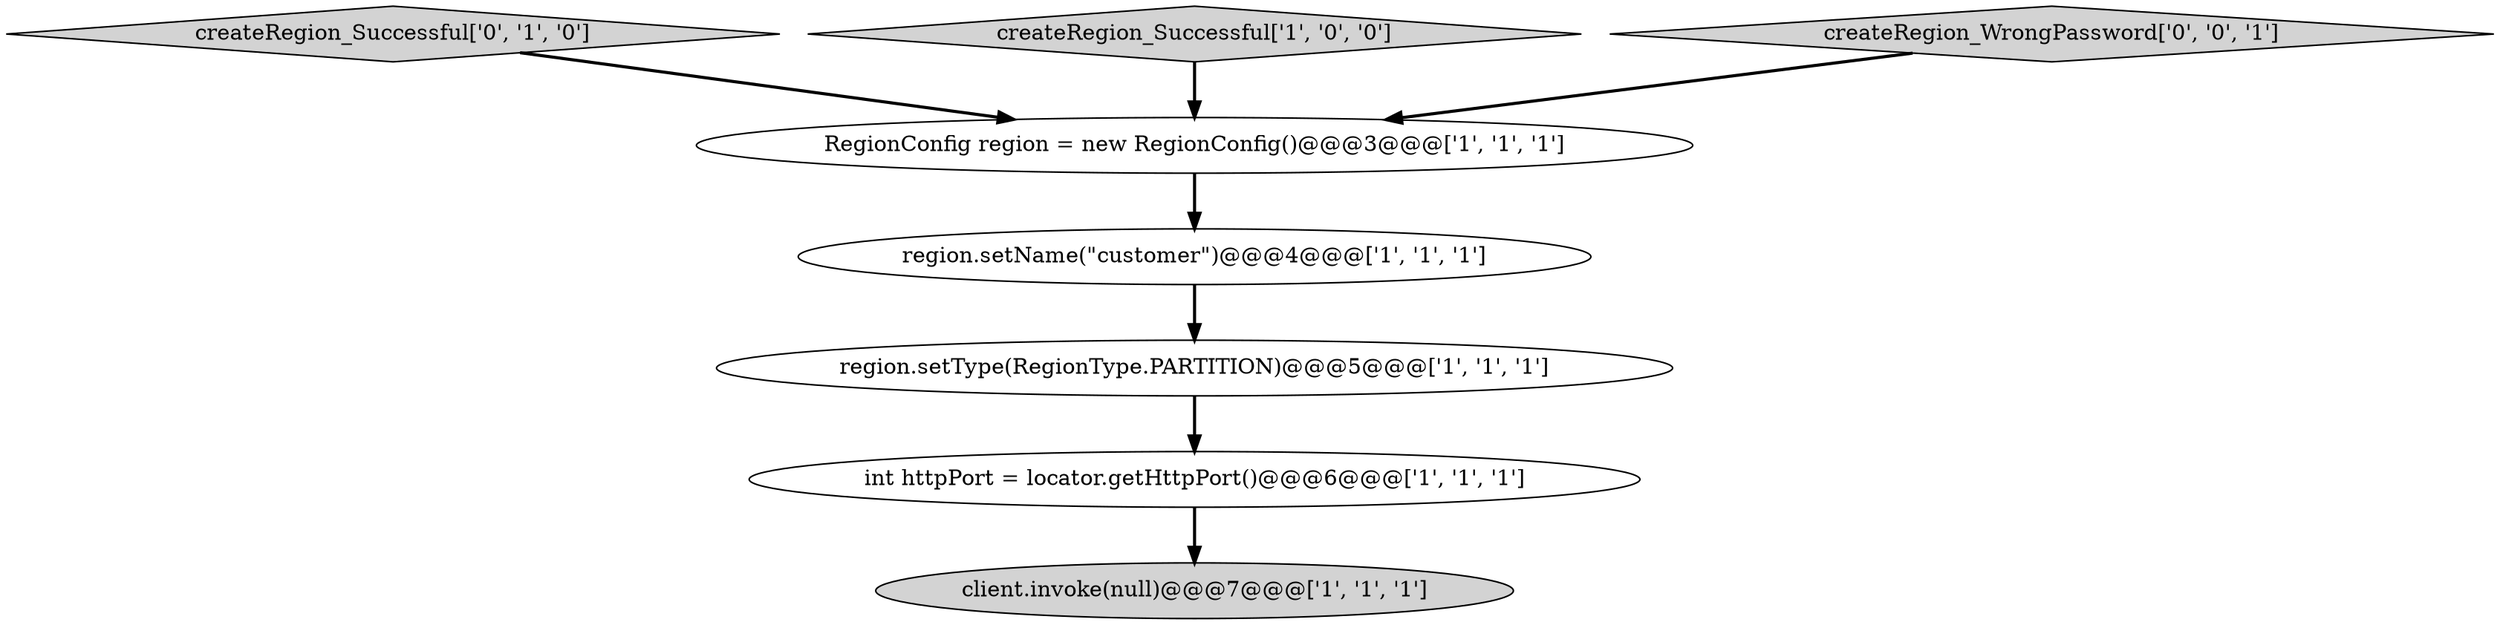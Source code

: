 digraph {
4 [style = filled, label = "int httpPort = locator.getHttpPort()@@@6@@@['1', '1', '1']", fillcolor = white, shape = ellipse image = "AAA0AAABBB1BBB"];
6 [style = filled, label = "createRegion_Successful['0', '1', '0']", fillcolor = lightgray, shape = diamond image = "AAA0AAABBB2BBB"];
3 [style = filled, label = "region.setType(RegionType.PARTITION)@@@5@@@['1', '1', '1']", fillcolor = white, shape = ellipse image = "AAA0AAABBB1BBB"];
0 [style = filled, label = "client.invoke(null)@@@7@@@['1', '1', '1']", fillcolor = lightgray, shape = ellipse image = "AAA0AAABBB1BBB"];
5 [style = filled, label = "createRegion_Successful['1', '0', '0']", fillcolor = lightgray, shape = diamond image = "AAA0AAABBB1BBB"];
2 [style = filled, label = "RegionConfig region = new RegionConfig()@@@3@@@['1', '1', '1']", fillcolor = white, shape = ellipse image = "AAA0AAABBB1BBB"];
1 [style = filled, label = "region.setName(\"customer\")@@@4@@@['1', '1', '1']", fillcolor = white, shape = ellipse image = "AAA0AAABBB1BBB"];
7 [style = filled, label = "createRegion_WrongPassword['0', '0', '1']", fillcolor = lightgray, shape = diamond image = "AAA0AAABBB3BBB"];
5->2 [style = bold, label=""];
1->3 [style = bold, label=""];
2->1 [style = bold, label=""];
3->4 [style = bold, label=""];
4->0 [style = bold, label=""];
6->2 [style = bold, label=""];
7->2 [style = bold, label=""];
}
